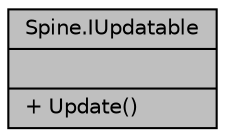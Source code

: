 digraph "Spine.IUpdatable"
{
 // LATEX_PDF_SIZE
  edge [fontname="Helvetica",fontsize="10",labelfontname="Helvetica",labelfontsize="10"];
  node [fontname="Helvetica",fontsize="10",shape=record];
  Node1 [label="{Spine.IUpdatable\n||+ Update()\l}",height=0.2,width=0.4,color="black", fillcolor="grey75", style="filled", fontcolor="black",tooltip=" "];
}
